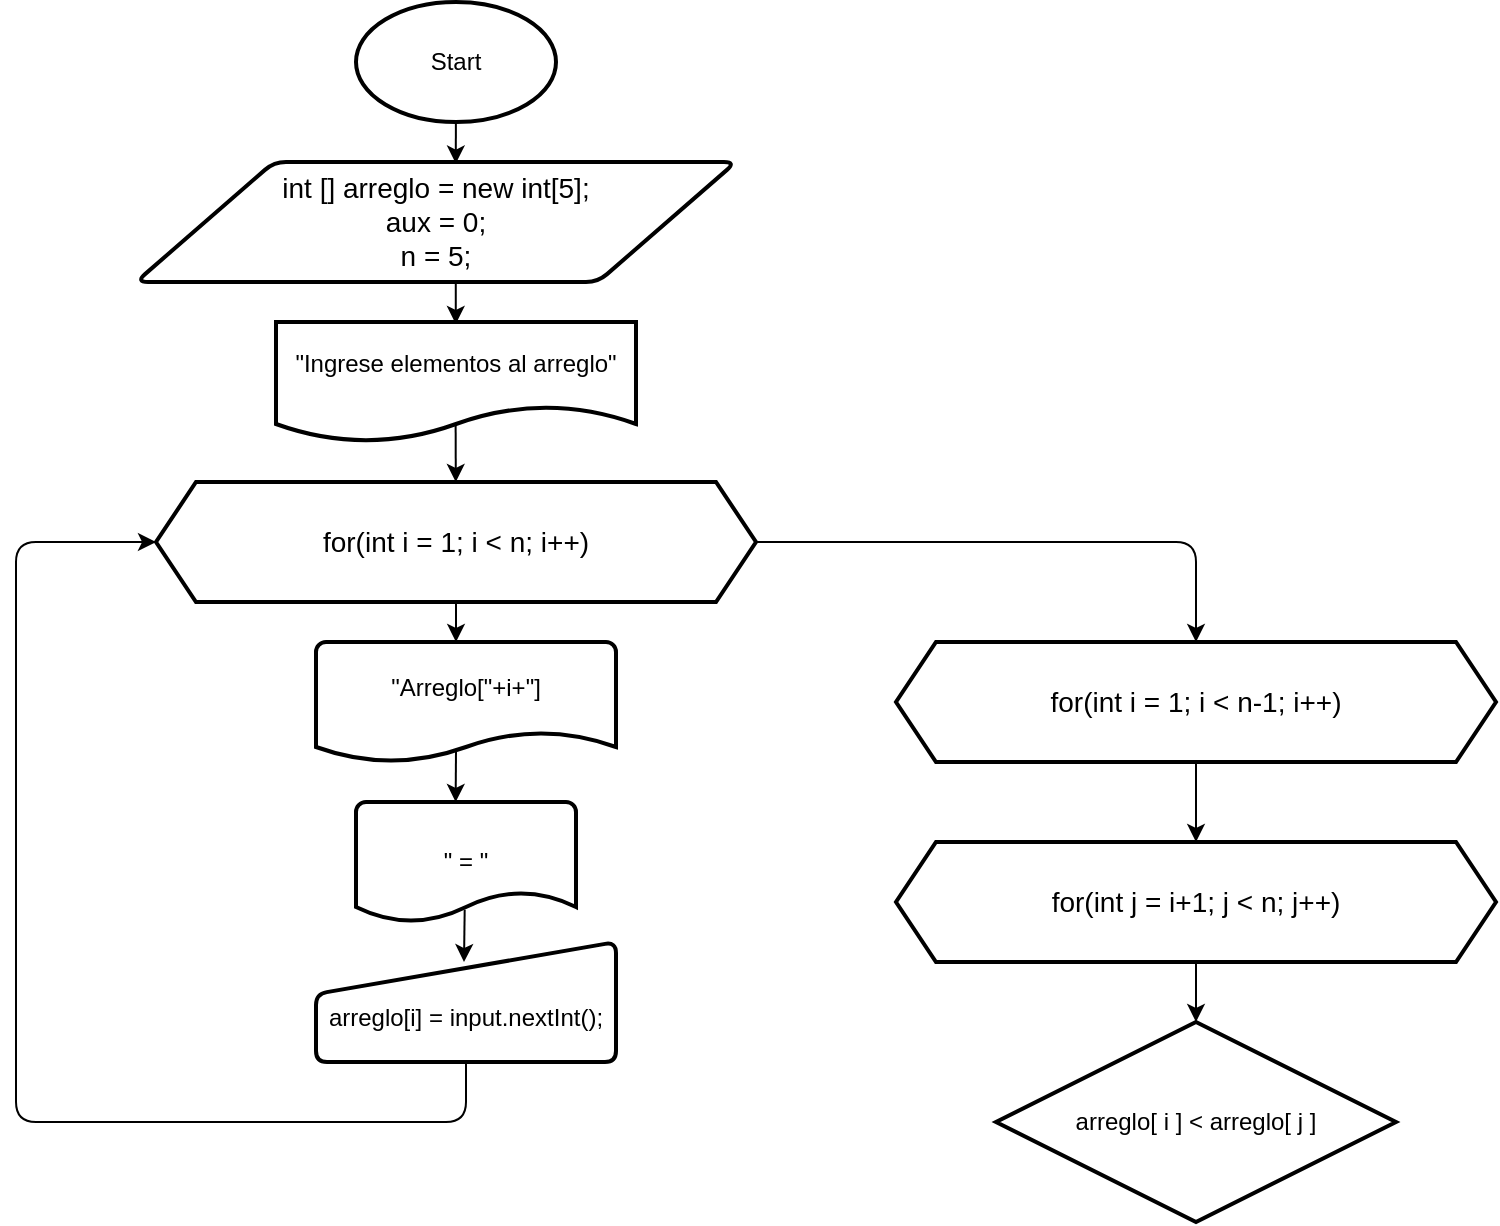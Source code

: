 <mxfile>
    <diagram id="87XJ7FqeSqUeRS2V6xmD" name="Page-1">
        <mxGraphModel dx="542" dy="430" grid="1" gridSize="10" guides="1" tooltips="1" connect="1" arrows="1" fold="1" page="1" pageScale="1" pageWidth="850" pageHeight="1100" math="0" shadow="0">
            <root>
                <mxCell id="0"/>
                <mxCell id="1" parent="0"/>
                <mxCell id="2" value="Start" style="strokeWidth=2;html=1;shape=mxgraph.flowchart.start_1;whiteSpace=wrap;" vertex="1" parent="1">
                    <mxGeometry x="370" y="40" width="100" height="60" as="geometry"/>
                </mxCell>
                <mxCell id="3" value="int [] arreglo = new int[5];&lt;div&gt;aux = 0;&lt;/div&gt;&lt;div&gt;n = 5;&lt;/div&gt;" style="shape=parallelogram;html=1;strokeWidth=2;perimeter=parallelogramPerimeter;whiteSpace=wrap;rounded=1;arcSize=12;size=0.23;fontSize=14;fontColor=#000000;" vertex="1" parent="1">
                    <mxGeometry x="260" y="120" width="300" height="60" as="geometry"/>
                </mxCell>
                <mxCell id="4" style="edgeStyle=none;html=1;entryX=0.533;entryY=0.013;entryDx=0;entryDy=0;entryPerimeter=0;" edge="1" parent="1" source="2" target="3">
                    <mxGeometry relative="1" as="geometry"/>
                </mxCell>
                <mxCell id="7" style="edgeStyle=none;html=1;entryX=0.533;entryY=0.013;entryDx=0;entryDy=0;entryPerimeter=0;" edge="1" parent="1">
                    <mxGeometry relative="1" as="geometry">
                        <mxPoint x="419.89" y="180" as="sourcePoint"/>
                        <mxPoint x="419.89" y="201" as="targetPoint"/>
                    </mxGeometry>
                </mxCell>
                <mxCell id="25" style="edgeStyle=none;html=1;exitX=1;exitY=0.5;exitDx=0;exitDy=0;entryX=0.5;entryY=0;entryDx=0;entryDy=0;" edge="1" parent="1" source="8" target="26">
                    <mxGeometry relative="1" as="geometry">
                        <mxPoint x="800" y="360" as="targetPoint"/>
                        <Array as="points">
                            <mxPoint x="790" y="310"/>
                        </Array>
                    </mxGeometry>
                </mxCell>
                <mxCell id="8" value="for(int i = 1; i &amp;lt; n; i++)" style="shape=hexagon;perimeter=hexagonPerimeter2;whiteSpace=wrap;html=1;fixedSize=1;strokeWidth=2;fontSize=14;" vertex="1" parent="1">
                    <mxGeometry x="270" y="280" width="300" height="60" as="geometry"/>
                </mxCell>
                <mxCell id="10" value="&quot;Arreglo[&quot;+i+&quot;]&lt;div&gt;&lt;br&gt;&lt;/div&gt;" style="strokeWidth=2;html=1;shape=mxgraph.flowchart.document2;whiteSpace=wrap;size=0.25;" vertex="1" parent="1">
                    <mxGeometry x="350" y="360" width="150" height="60" as="geometry"/>
                </mxCell>
                <mxCell id="11" style="edgeStyle=none;html=1;" edge="1" parent="1" source="8">
                    <mxGeometry relative="1" as="geometry">
                        <mxPoint x="420" y="360" as="targetPoint"/>
                    </mxGeometry>
                </mxCell>
                <mxCell id="15" style="edgeStyle=none;html=1;exitX=0.494;exitY=0.897;exitDx=0;exitDy=0;exitPerimeter=0;" edge="1" parent="1" source="12">
                    <mxGeometry relative="1" as="geometry">
                        <mxPoint x="424" y="520" as="targetPoint"/>
                    </mxGeometry>
                </mxCell>
                <mxCell id="12" value="&lt;div&gt;&quot; = &quot;&lt;/div&gt;" style="strokeWidth=2;html=1;shape=mxgraph.flowchart.document2;whiteSpace=wrap;size=0.25;" vertex="1" parent="1">
                    <mxGeometry x="370" y="440" width="110" height="60" as="geometry"/>
                </mxCell>
                <mxCell id="14" style="edgeStyle=none;html=1;" edge="1" parent="1">
                    <mxGeometry relative="1" as="geometry">
                        <mxPoint x="420" y="414" as="sourcePoint"/>
                        <mxPoint x="419.83" y="440" as="targetPoint"/>
                    </mxGeometry>
                </mxCell>
                <mxCell id="22" style="edgeStyle=none;html=1;entryX=0;entryY=0.5;entryDx=0;entryDy=0;exitX=0.5;exitY=1;exitDx=0;exitDy=0;" edge="1" parent="1" source="16" target="8">
                    <mxGeometry relative="1" as="geometry">
                        <Array as="points">
                            <mxPoint x="425" y="600"/>
                            <mxPoint x="200" y="600"/>
                            <mxPoint x="200" y="310"/>
                        </Array>
                    </mxGeometry>
                </mxCell>
                <mxCell id="16" value="&lt;div&gt;&lt;br&gt;&lt;/div&gt;&lt;div&gt;arreglo[i] = input.nextInt();&lt;/div&gt;" style="html=1;strokeWidth=2;shape=manualInput;whiteSpace=wrap;rounded=1;size=26;arcSize=11;fontStyle=0;fontColor=#000000;" vertex="1" parent="1">
                    <mxGeometry x="350" y="510" width="150" height="60" as="geometry"/>
                </mxCell>
                <mxCell id="20" value="&quot;Ingrese elementos al arreglo&quot;" style="shape=document;whiteSpace=wrap;html=1;boundedLbl=1;strokeWidth=2;" vertex="1" parent="1">
                    <mxGeometry x="330" y="200" width="180" height="60" as="geometry"/>
                </mxCell>
                <mxCell id="21" style="edgeStyle=none;html=1;entryX=0.533;entryY=0.013;entryDx=0;entryDy=0;entryPerimeter=0;exitX=0.499;exitY=0.859;exitDx=0;exitDy=0;exitPerimeter=0;" edge="1" parent="1" source="20">
                    <mxGeometry relative="1" as="geometry">
                        <mxPoint x="419.89" y="259" as="sourcePoint"/>
                        <mxPoint x="419.89" y="280" as="targetPoint"/>
                    </mxGeometry>
                </mxCell>
                <mxCell id="29" style="edgeStyle=none;html=1;entryX=0.5;entryY=0;entryDx=0;entryDy=0;" edge="1" parent="1" source="26" target="27">
                    <mxGeometry relative="1" as="geometry"/>
                </mxCell>
                <mxCell id="26" value="for(int i = 1; i &amp;lt; n-1; i++)" style="shape=hexagon;perimeter=hexagonPerimeter2;whiteSpace=wrap;html=1;fixedSize=1;strokeWidth=2;fontSize=14;" vertex="1" parent="1">
                    <mxGeometry x="640" y="360" width="300" height="60" as="geometry"/>
                </mxCell>
                <mxCell id="30" style="edgeStyle=none;html=1;" edge="1" parent="1" source="27" target="31">
                    <mxGeometry relative="1" as="geometry">
                        <mxPoint x="790" y="590" as="targetPoint"/>
                    </mxGeometry>
                </mxCell>
                <mxCell id="27" value="for(int j = i+1; j &amp;lt; n; j++)" style="shape=hexagon;perimeter=hexagonPerimeter2;whiteSpace=wrap;html=1;fixedSize=1;strokeWidth=2;fontSize=14;" vertex="1" parent="1">
                    <mxGeometry x="640" y="460" width="300" height="60" as="geometry"/>
                </mxCell>
                <mxCell id="31" value="arreglo[ i ] &amp;lt; arreglo[ j ]" style="strokeWidth=2;html=1;shape=mxgraph.flowchart.decision;whiteSpace=wrap;" vertex="1" parent="1">
                    <mxGeometry x="690" y="550" width="200" height="100" as="geometry"/>
                </mxCell>
            </root>
        </mxGraphModel>
    </diagram>
</mxfile>